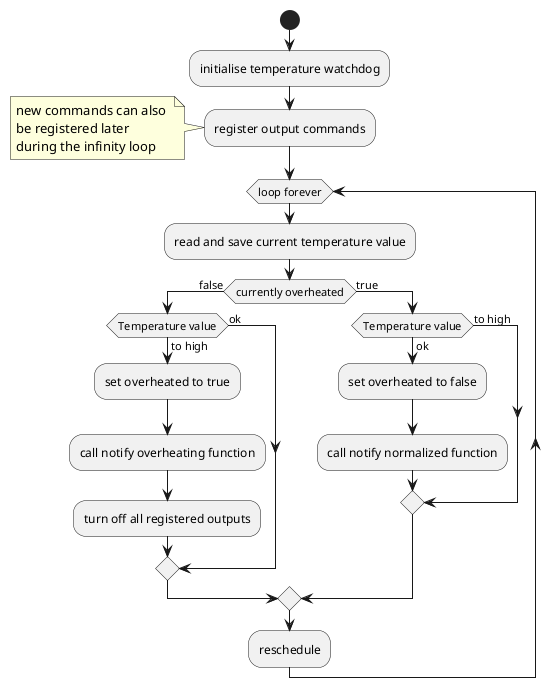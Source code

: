 @startuml
start
:initialise temperature watchdog;
:register output commands;
note left
    new commands can also 
    be registered later 
    during the infinity loop
end note
while (loop forever)
    :read and save current temperature value;
    if (currently overheated) then (false)
        if (Temperature value) then (to high)
            :set overheated to true;
            :call notify overheating function;
            :turn off all registered outputs;
        else (ok)
        endif
    else (true)
        if (Temperature value) then (to high)
        else (ok)
            :set overheated to false;
            :call notify normalized function;
        endif
    endif
    :reschedule;
endwhile
-[hidden]->
detach
@enduml